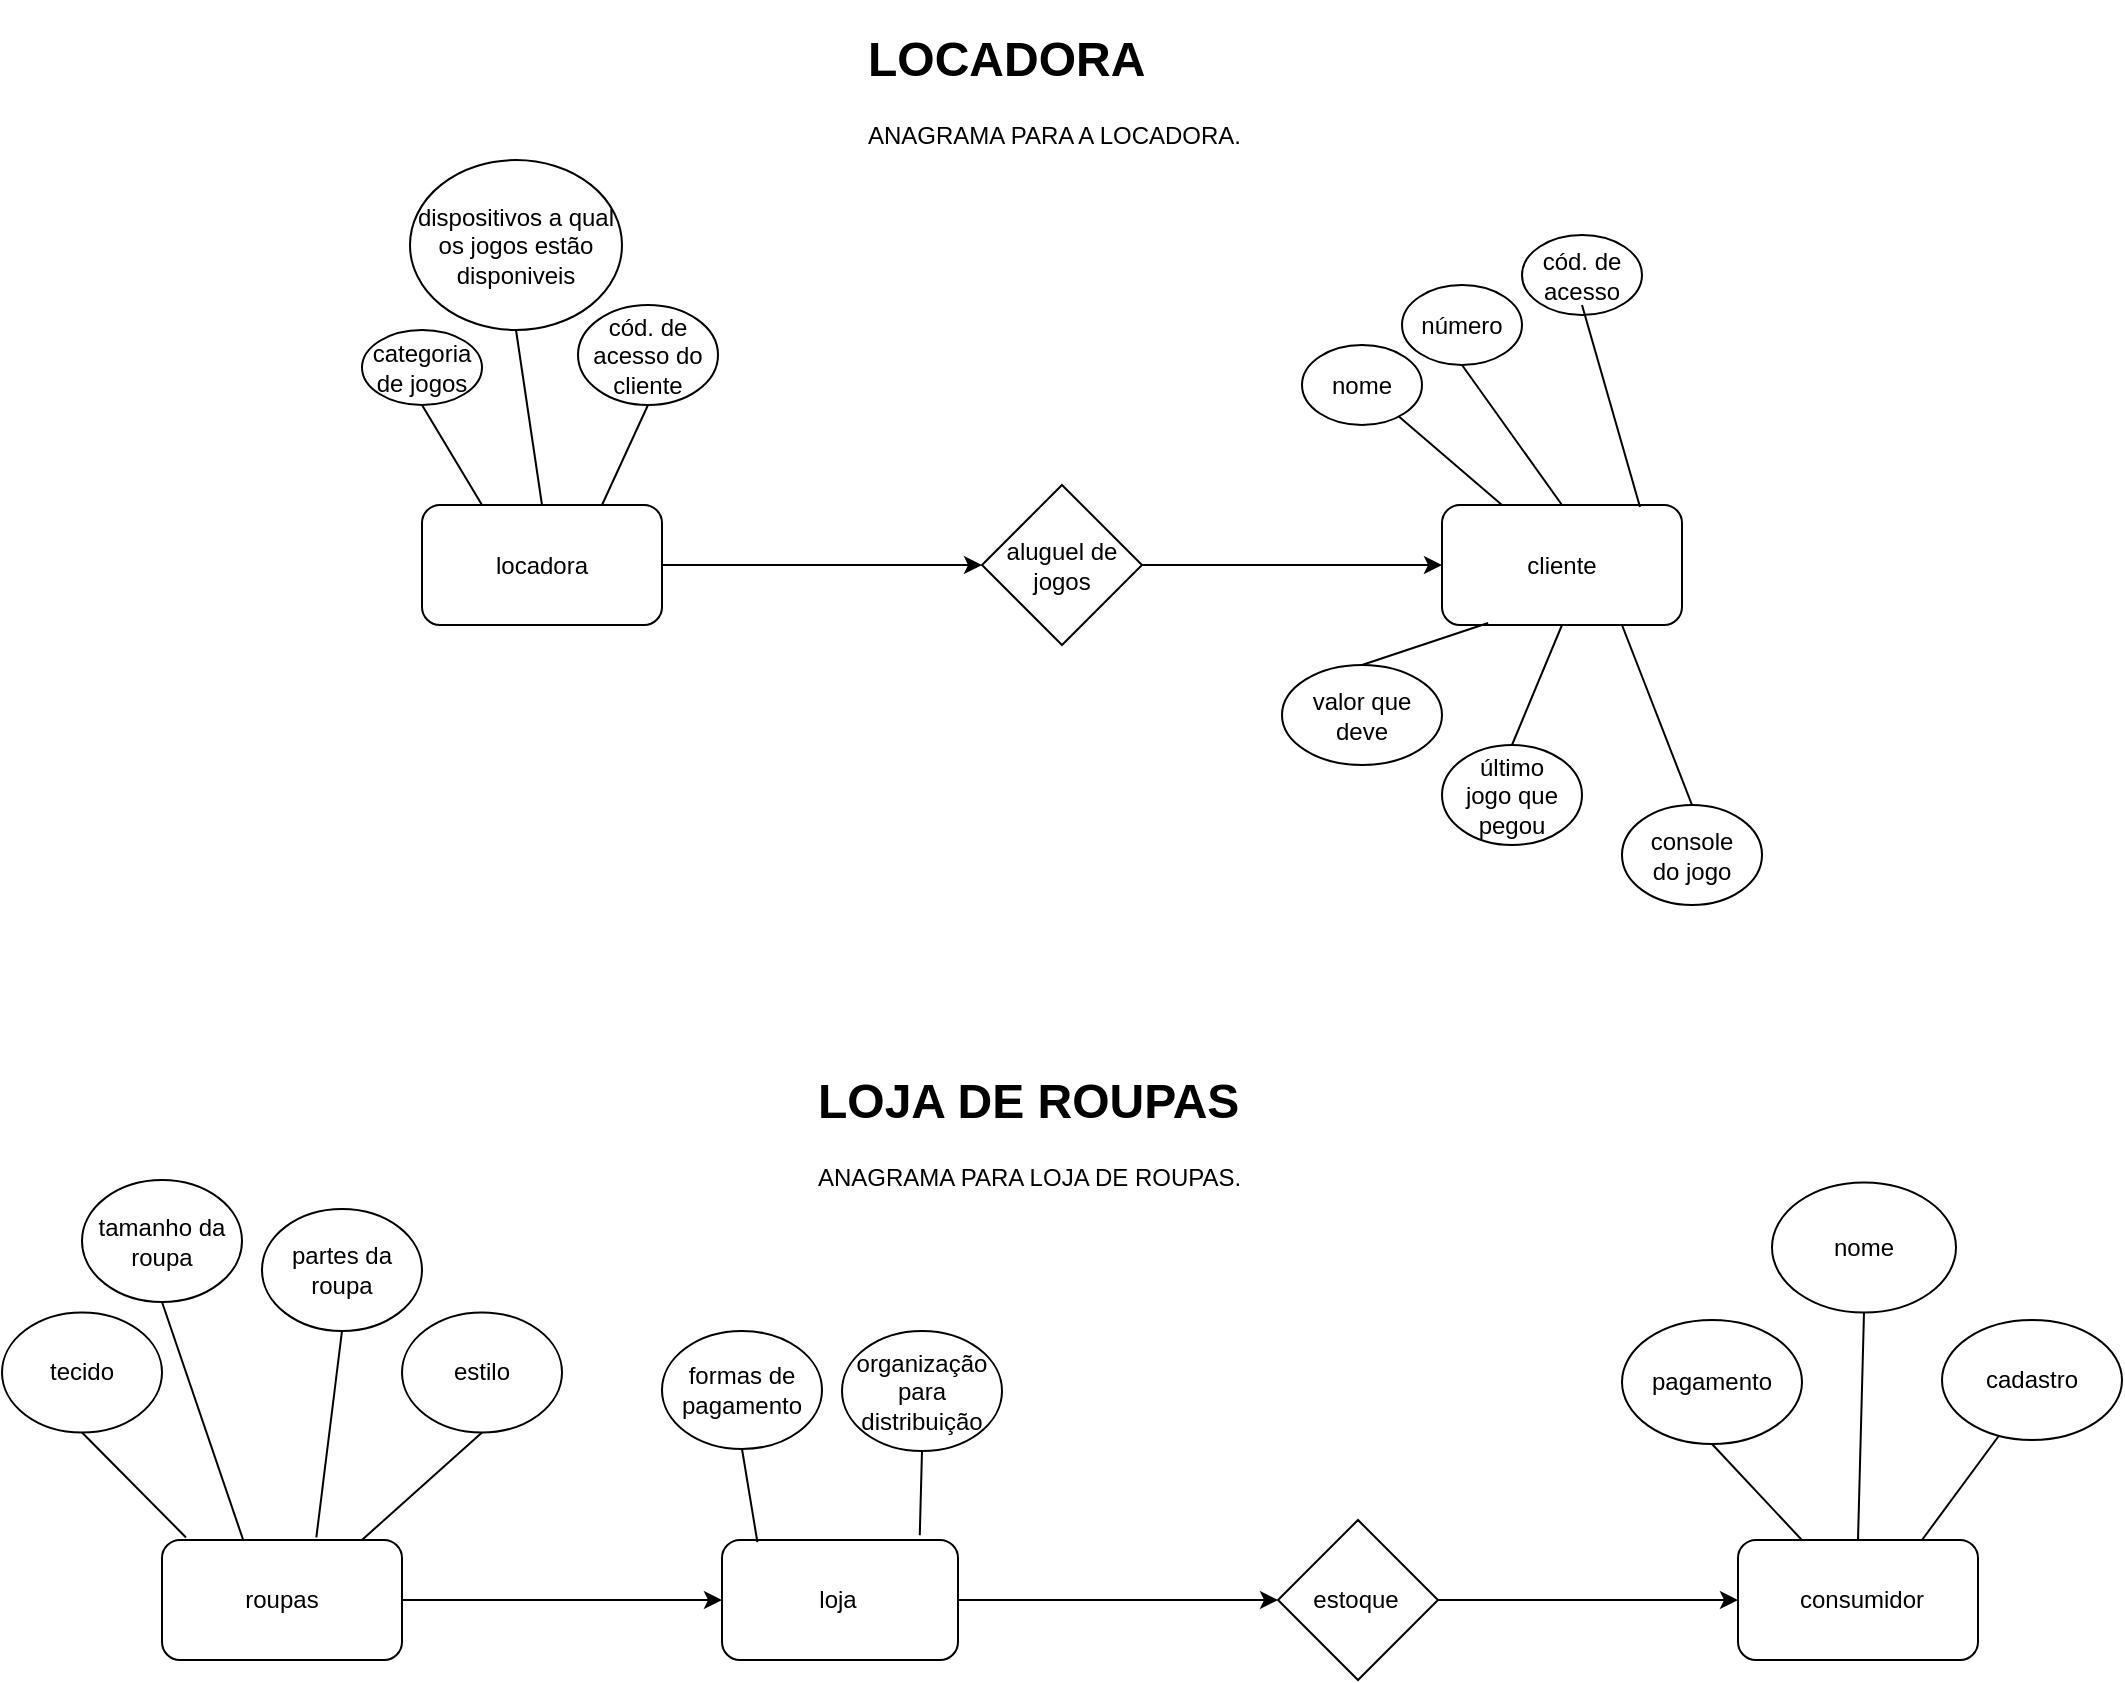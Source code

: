 <mxfile version="22.0.8" type="device">
  <diagram name="Página-1" id="cowbihlGmz0i0esi1rtL">
    <mxGraphModel dx="1750" dy="902" grid="1" gridSize="10" guides="1" tooltips="1" connect="1" arrows="1" fold="1" page="1" pageScale="1" pageWidth="827" pageHeight="1169" math="0" shadow="0">
      <root>
        <mxCell id="0" />
        <mxCell id="1" parent="0" />
        <mxCell id="qYe-6Fo6dkP2x0P8Gogv-17" style="edgeStyle=orthogonalEdgeStyle;rounded=0;orthogonalLoop=1;jettySize=auto;html=1;entryX=0;entryY=0.5;entryDx=0;entryDy=0;" parent="1" source="qYe-6Fo6dkP2x0P8Gogv-18" edge="1">
          <mxGeometry relative="1" as="geometry">
            <mxPoint x="1010" y="382.5" as="targetPoint" />
          </mxGeometry>
        </mxCell>
        <mxCell id="qYe-6Fo6dkP2x0P8Gogv-18" value="aluguel de jogos" style="rhombus;whiteSpace=wrap;html=1;" parent="1" vertex="1">
          <mxGeometry x="780" y="342.5" width="80" height="80" as="geometry" />
        </mxCell>
        <mxCell id="qYe-6Fo6dkP2x0P8Gogv-19" style="edgeStyle=orthogonalEdgeStyle;rounded=0;orthogonalLoop=1;jettySize=auto;html=1;" parent="1" source="qYe-6Fo6dkP2x0P8Gogv-20" target="qYe-6Fo6dkP2x0P8Gogv-18" edge="1">
          <mxGeometry relative="1" as="geometry" />
        </mxCell>
        <mxCell id="qYe-6Fo6dkP2x0P8Gogv-20" value="" style="rounded=1;whiteSpace=wrap;html=1;" parent="1" vertex="1">
          <mxGeometry x="500" y="352.5" width="120" height="60" as="geometry" />
        </mxCell>
        <mxCell id="qYe-6Fo6dkP2x0P8Gogv-22" value="" style="rounded=1;whiteSpace=wrap;html=1;" parent="1" vertex="1">
          <mxGeometry x="1010" y="352.5" width="120" height="60" as="geometry" />
        </mxCell>
        <mxCell id="qYe-6Fo6dkP2x0P8Gogv-23" value="cliente" style="text;html=1;strokeColor=none;fillColor=none;align=center;verticalAlign=middle;whiteSpace=wrap;rounded=0;" parent="1" vertex="1">
          <mxGeometry x="1030" y="370" width="80" height="25" as="geometry" />
        </mxCell>
        <mxCell id="qYe-6Fo6dkP2x0P8Gogv-24" value="" style="ellipse;whiteSpace=wrap;html=1;" parent="1" vertex="1">
          <mxGeometry x="940" y="272.5" width="60" height="40" as="geometry" />
        </mxCell>
        <mxCell id="qYe-6Fo6dkP2x0P8Gogv-25" value="" style="endArrow=none;html=1;rounded=0;entryX=0.25;entryY=0;entryDx=0;entryDy=0;" parent="1" source="qYe-6Fo6dkP2x0P8Gogv-24" target="qYe-6Fo6dkP2x0P8Gogv-22" edge="1">
          <mxGeometry width="50" height="50" relative="1" as="geometry">
            <mxPoint x="960" y="382.5" as="sourcePoint" />
            <mxPoint x="1030" y="332.5" as="targetPoint" />
          </mxGeometry>
        </mxCell>
        <mxCell id="qYe-6Fo6dkP2x0P8Gogv-26" value="" style="ellipse;whiteSpace=wrap;html=1;" parent="1" vertex="1">
          <mxGeometry x="990" y="242.5" width="60" height="40" as="geometry" />
        </mxCell>
        <mxCell id="qYe-6Fo6dkP2x0P8Gogv-27" value="" style="endArrow=none;html=1;rounded=0;exitX=0.5;exitY=1;exitDx=0;exitDy=0;entryX=0.5;entryY=0;entryDx=0;entryDy=0;" parent="1" source="qYe-6Fo6dkP2x0P8Gogv-26" target="qYe-6Fo6dkP2x0P8Gogv-22" edge="1">
          <mxGeometry width="50" height="50" relative="1" as="geometry">
            <mxPoint x="1000" y="342.5" as="sourcePoint" />
            <mxPoint x="1071" y="332.5" as="targetPoint" />
          </mxGeometry>
        </mxCell>
        <mxCell id="qYe-6Fo6dkP2x0P8Gogv-28" value="" style="ellipse;whiteSpace=wrap;html=1;" parent="1" vertex="1">
          <mxGeometry x="1050" y="217.5" width="60" height="40" as="geometry" />
        </mxCell>
        <mxCell id="qYe-6Fo6dkP2x0P8Gogv-29" value="" style="endArrow=none;html=1;rounded=0;exitX=0.825;exitY=0.017;exitDx=0;exitDy=0;exitPerimeter=0;entryX=0.5;entryY=1;entryDx=0;entryDy=0;" parent="1" source="qYe-6Fo6dkP2x0P8Gogv-22" target="qYe-6Fo6dkP2x0P8Gogv-32" edge="1">
          <mxGeometry width="50" height="50" relative="1" as="geometry">
            <mxPoint x="1020" y="362.5" as="sourcePoint" />
            <mxPoint x="1080" y="262.5" as="targetPoint" />
          </mxGeometry>
        </mxCell>
        <mxCell id="qYe-6Fo6dkP2x0P8Gogv-30" value="nome" style="text;html=1;strokeColor=none;fillColor=none;align=center;verticalAlign=middle;whiteSpace=wrap;rounded=0;" parent="1" vertex="1">
          <mxGeometry x="940" y="277.5" width="60" height="30" as="geometry" />
        </mxCell>
        <mxCell id="qYe-6Fo6dkP2x0P8Gogv-31" value="número" style="text;html=1;strokeColor=none;fillColor=none;align=center;verticalAlign=middle;whiteSpace=wrap;rounded=0;" parent="1" vertex="1">
          <mxGeometry x="990" y="247.5" width="60" height="30" as="geometry" />
        </mxCell>
        <mxCell id="qYe-6Fo6dkP2x0P8Gogv-32" value="cód. de acesso" style="text;html=1;strokeColor=none;fillColor=none;align=center;verticalAlign=middle;whiteSpace=wrap;rounded=0;" parent="1" vertex="1">
          <mxGeometry x="1050" y="222.5" width="60" height="30" as="geometry" />
        </mxCell>
        <mxCell id="qYe-6Fo6dkP2x0P8Gogv-33" value="locadora" style="text;html=1;strokeColor=none;fillColor=none;align=center;verticalAlign=middle;whiteSpace=wrap;rounded=0;" parent="1" vertex="1">
          <mxGeometry x="530" y="367.5" width="60" height="30" as="geometry" />
        </mxCell>
        <mxCell id="qYe-6Fo6dkP2x0P8Gogv-37" value="valor que deve" style="ellipse;whiteSpace=wrap;html=1;" parent="1" vertex="1">
          <mxGeometry x="930" y="432.5" width="80" height="50" as="geometry" />
        </mxCell>
        <mxCell id="qYe-6Fo6dkP2x0P8Gogv-38" value="" style="endArrow=none;html=1;rounded=0;exitX=0.5;exitY=0;exitDx=0;exitDy=0;entryX=0.192;entryY=0.983;entryDx=0;entryDy=0;entryPerimeter=0;" parent="1" source="qYe-6Fo6dkP2x0P8Gogv-37" target="qYe-6Fo6dkP2x0P8Gogv-22" edge="1">
          <mxGeometry width="50" height="50" relative="1" as="geometry">
            <mxPoint x="970" y="452.5" as="sourcePoint" />
            <mxPoint x="1020" y="402.5" as="targetPoint" />
          </mxGeometry>
        </mxCell>
        <mxCell id="qYe-6Fo6dkP2x0P8Gogv-39" value="" style="ellipse;whiteSpace=wrap;html=1;" parent="1" vertex="1">
          <mxGeometry x="1010" y="472.5" width="70" height="50" as="geometry" />
        </mxCell>
        <mxCell id="qYe-6Fo6dkP2x0P8Gogv-40" value="último jogo que pegou" style="text;html=1;strokeColor=none;fillColor=none;align=center;verticalAlign=middle;whiteSpace=wrap;rounded=0;" parent="1" vertex="1">
          <mxGeometry x="1015" y="482.5" width="60" height="30" as="geometry" />
        </mxCell>
        <mxCell id="qYe-6Fo6dkP2x0P8Gogv-41" value="" style="endArrow=none;html=1;rounded=0;exitX=0.5;exitY=0;exitDx=0;exitDy=0;entryX=0.5;entryY=1;entryDx=0;entryDy=0;" parent="1" source="qYe-6Fo6dkP2x0P8Gogv-39" target="qYe-6Fo6dkP2x0P8Gogv-22" edge="1">
          <mxGeometry width="50" height="50" relative="1" as="geometry">
            <mxPoint x="1020" y="472.5" as="sourcePoint" />
            <mxPoint x="1045" y="412.5" as="targetPoint" />
          </mxGeometry>
        </mxCell>
        <mxCell id="qYe-6Fo6dkP2x0P8Gogv-42" value="" style="ellipse;whiteSpace=wrap;html=1;" parent="1" vertex="1">
          <mxGeometry x="1100" y="502.5" width="70" height="50" as="geometry" />
        </mxCell>
        <mxCell id="qYe-6Fo6dkP2x0P8Gogv-43" value="" style="endArrow=none;html=1;rounded=0;exitX=0.5;exitY=0;exitDx=0;exitDy=0;entryX=0.75;entryY=1;entryDx=0;entryDy=0;" parent="1" source="qYe-6Fo6dkP2x0P8Gogv-42" target="qYe-6Fo6dkP2x0P8Gogv-22" edge="1">
          <mxGeometry width="50" height="50" relative="1" as="geometry">
            <mxPoint x="1090" y="492.5" as="sourcePoint" />
            <mxPoint x="1090" y="412.5" as="targetPoint" />
          </mxGeometry>
        </mxCell>
        <mxCell id="qYe-6Fo6dkP2x0P8Gogv-44" value="console do jogo" style="text;html=1;strokeColor=none;fillColor=none;align=center;verticalAlign=middle;whiteSpace=wrap;rounded=0;" parent="1" vertex="1">
          <mxGeometry x="1105" y="512.5" width="60" height="30" as="geometry" />
        </mxCell>
        <mxCell id="qYe-6Fo6dkP2x0P8Gogv-50" value="categoria de jogos" style="ellipse;whiteSpace=wrap;html=1;" parent="1" vertex="1">
          <mxGeometry x="470" y="265" width="60" height="37.5" as="geometry" />
        </mxCell>
        <mxCell id="qYe-6Fo6dkP2x0P8Gogv-52" value="" style="endArrow=none;html=1;rounded=0;exitX=0.25;exitY=0;exitDx=0;exitDy=0;entryX=0.5;entryY=1;entryDx=0;entryDy=0;" parent="1" source="qYe-6Fo6dkP2x0P8Gogv-20" target="qYe-6Fo6dkP2x0P8Gogv-50" edge="1">
          <mxGeometry width="50" height="50" relative="1" as="geometry">
            <mxPoint x="460" y="372.5" as="sourcePoint" />
            <mxPoint x="490" y="312.5" as="targetPoint" />
          </mxGeometry>
        </mxCell>
        <mxCell id="qYe-6Fo6dkP2x0P8Gogv-53" value="dispositivos a qual os jogos estão disponiveis" style="ellipse;whiteSpace=wrap;html=1;" parent="1" vertex="1">
          <mxGeometry x="494" y="180" width="106" height="85" as="geometry" />
        </mxCell>
        <mxCell id="qYe-6Fo6dkP2x0P8Gogv-54" value="" style="endArrow=none;html=1;rounded=0;entryX=0.5;entryY=0;entryDx=0;entryDy=0;exitX=0.5;exitY=1;exitDx=0;exitDy=0;" parent="1" source="qYe-6Fo6dkP2x0P8Gogv-53" target="qYe-6Fo6dkP2x0P8Gogv-20" edge="1">
          <mxGeometry width="50" height="50" relative="1" as="geometry">
            <mxPoint x="500" y="282.5" as="sourcePoint" />
            <mxPoint x="510" y="342.5" as="targetPoint" />
            <Array as="points" />
          </mxGeometry>
        </mxCell>
        <mxCell id="Bew-xmC5klucbXw2Gbvf-2" style="edgeStyle=orthogonalEdgeStyle;rounded=0;orthogonalLoop=1;jettySize=auto;html=1;entryX=0;entryY=0.5;entryDx=0;entryDy=0;" edge="1" parent="1">
          <mxGeometry relative="1" as="geometry">
            <mxPoint x="1158" y="900" as="targetPoint" />
            <mxPoint x="1008" y="900" as="sourcePoint" />
          </mxGeometry>
        </mxCell>
        <mxCell id="Bew-xmC5klucbXw2Gbvf-3" style="edgeStyle=orthogonalEdgeStyle;rounded=0;orthogonalLoop=1;jettySize=auto;html=1;" edge="1" parent="1" source="Bew-xmC5klucbXw2Gbvf-4">
          <mxGeometry relative="1" as="geometry">
            <mxPoint x="928" y="900" as="targetPoint" />
          </mxGeometry>
        </mxCell>
        <mxCell id="Bew-xmC5klucbXw2Gbvf-4" value="" style="rounded=1;whiteSpace=wrap;html=1;" vertex="1" parent="1">
          <mxGeometry x="650" y="870" width="118" height="60" as="geometry" />
        </mxCell>
        <mxCell id="Bew-xmC5klucbXw2Gbvf-5" value="" style="rounded=1;whiteSpace=wrap;html=1;" vertex="1" parent="1">
          <mxGeometry x="1158" y="870" width="120" height="60" as="geometry" />
        </mxCell>
        <mxCell id="Bew-xmC5klucbXw2Gbvf-6" value="&lt;font style=&quot;vertical-align: inherit;&quot;&gt;&lt;font style=&quot;vertical-align: inherit;&quot;&gt;loja&lt;/font&gt;&lt;/font&gt;" style="text;html=1;strokeColor=none;fillColor=none;align=center;verticalAlign=middle;whiteSpace=wrap;rounded=0;" vertex="1" parent="1">
          <mxGeometry x="678" y="885" width="60" height="30" as="geometry" />
        </mxCell>
        <mxCell id="Bew-xmC5klucbXw2Gbvf-7" value="" style="rhombus;whiteSpace=wrap;html=1;" vertex="1" parent="1">
          <mxGeometry x="928" y="860" width="80" height="80" as="geometry" />
        </mxCell>
        <mxCell id="Bew-xmC5klucbXw2Gbvf-9" value="&lt;font style=&quot;vertical-align: inherit;&quot;&gt;&lt;font style=&quot;vertical-align: inherit;&quot;&gt;&lt;font style=&quot;vertical-align: inherit;&quot;&gt;&lt;font style=&quot;vertical-align: inherit;&quot;&gt;consumidor&lt;/font&gt;&lt;/font&gt;&lt;/font&gt;&lt;/font&gt;" style="text;html=1;strokeColor=none;fillColor=none;align=center;verticalAlign=middle;whiteSpace=wrap;rounded=0;" vertex="1" parent="1">
          <mxGeometry x="1190" y="885" width="60" height="30" as="geometry" />
        </mxCell>
        <mxCell id="Bew-xmC5klucbXw2Gbvf-10" value="&lt;font style=&quot;vertical-align: inherit;&quot;&gt;&lt;font style=&quot;vertical-align: inherit;&quot;&gt;estoque&lt;/font&gt;&lt;/font&gt;" style="text;html=1;strokeColor=none;fillColor=none;align=center;verticalAlign=middle;whiteSpace=wrap;rounded=0;" vertex="1" parent="1">
          <mxGeometry x="937" y="885" width="60" height="30" as="geometry" />
        </mxCell>
        <mxCell id="Bew-xmC5klucbXw2Gbvf-11" value="formas de pagamento" style="ellipse;whiteSpace=wrap;html=1;" vertex="1" parent="1">
          <mxGeometry x="620" y="765.5" width="80" height="59" as="geometry" />
        </mxCell>
        <mxCell id="Bew-xmC5klucbXw2Gbvf-13" value="" style="endArrow=none;html=1;rounded=0;entryX=0.5;entryY=1;entryDx=0;entryDy=0;exitX=0.15;exitY=0.017;exitDx=0;exitDy=0;exitPerimeter=0;" edge="1" parent="1" source="Bew-xmC5klucbXw2Gbvf-4" target="Bew-xmC5klucbXw2Gbvf-11">
          <mxGeometry width="50" height="50" relative="1" as="geometry">
            <mxPoint x="660" y="860" as="sourcePoint" />
            <mxPoint x="720" y="820" as="targetPoint" />
          </mxGeometry>
        </mxCell>
        <mxCell id="Bew-xmC5klucbXw2Gbvf-14" value="tecido" style="ellipse;whiteSpace=wrap;html=1;" vertex="1" parent="1">
          <mxGeometry x="290" y="756.25" width="80" height="60" as="geometry" />
        </mxCell>
        <mxCell id="Bew-xmC5klucbXw2Gbvf-16" value="" style="endArrow=none;html=1;rounded=0;exitX=0.1;exitY=-0.021;exitDx=0;exitDy=0;entryX=0.5;entryY=1;entryDx=0;entryDy=0;exitPerimeter=0;" edge="1" parent="1" source="Bew-xmC5klucbXw2Gbvf-48" target="Bew-xmC5klucbXw2Gbvf-14">
          <mxGeometry width="50" height="50" relative="1" as="geometry">
            <mxPoint x="460" y="810" as="sourcePoint" />
            <mxPoint x="510" y="760" as="targetPoint" />
          </mxGeometry>
        </mxCell>
        <mxCell id="Bew-xmC5klucbXw2Gbvf-28" value="pagamento" style="ellipse;whiteSpace=wrap;html=1;" vertex="1" parent="1">
          <mxGeometry x="1100" y="760" width="90" height="62" as="geometry" />
        </mxCell>
        <mxCell id="Bew-xmC5klucbXw2Gbvf-30" value="" style="endArrow=none;html=1;rounded=0;entryX=0.5;entryY=1;entryDx=0;entryDy=0;" edge="1" parent="1" source="Bew-xmC5klucbXw2Gbvf-5" target="Bew-xmC5klucbXw2Gbvf-28">
          <mxGeometry width="50" height="50" relative="1" as="geometry">
            <mxPoint x="1180" y="860" as="sourcePoint" />
            <mxPoint x="1325" y="810" as="targetPoint" />
          </mxGeometry>
        </mxCell>
        <mxCell id="Bew-xmC5klucbXw2Gbvf-36" value="cadastro" style="ellipse;whiteSpace=wrap;html=1;" vertex="1" parent="1">
          <mxGeometry x="1260" y="760" width="90" height="60" as="geometry" />
        </mxCell>
        <mxCell id="Bew-xmC5klucbXw2Gbvf-56" style="edgeStyle=orthogonalEdgeStyle;rounded=0;orthogonalLoop=1;jettySize=auto;html=1;entryX=0;entryY=0.5;entryDx=0;entryDy=0;" edge="1" parent="1" source="Bew-xmC5klucbXw2Gbvf-48" target="Bew-xmC5klucbXw2Gbvf-4">
          <mxGeometry relative="1" as="geometry" />
        </mxCell>
        <mxCell id="Bew-xmC5klucbXw2Gbvf-48" value="" style="rounded=1;whiteSpace=wrap;html=1;" vertex="1" parent="1">
          <mxGeometry x="370" y="870" width="120" height="60" as="geometry" />
        </mxCell>
        <mxCell id="Bew-xmC5klucbXw2Gbvf-49" style="edgeStyle=orthogonalEdgeStyle;rounded=0;orthogonalLoop=1;jettySize=auto;html=1;exitX=0.5;exitY=1;exitDx=0;exitDy=0;" edge="1" parent="1" source="Bew-xmC5klucbXw2Gbvf-48" target="Bew-xmC5klucbXw2Gbvf-48">
          <mxGeometry relative="1" as="geometry" />
        </mxCell>
        <mxCell id="Bew-xmC5klucbXw2Gbvf-51" value="roupas" style="text;html=1;strokeColor=none;fillColor=none;align=center;verticalAlign=middle;whiteSpace=wrap;rounded=0;" vertex="1" parent="1">
          <mxGeometry x="400" y="885" width="60" height="30" as="geometry" />
        </mxCell>
        <mxCell id="Bew-xmC5klucbXw2Gbvf-52" value="partes da roupa" style="ellipse;whiteSpace=wrap;html=1;" vertex="1" parent="1">
          <mxGeometry x="420" y="704.5" width="80" height="61" as="geometry" />
        </mxCell>
        <mxCell id="Bew-xmC5klucbXw2Gbvf-53" value="" style="endArrow=none;html=1;rounded=0;entryX=0.5;entryY=1;entryDx=0;entryDy=0;exitX=0.643;exitY=-0.021;exitDx=0;exitDy=0;exitPerimeter=0;" edge="1" parent="1" source="Bew-xmC5klucbXw2Gbvf-48" target="Bew-xmC5klucbXw2Gbvf-52">
          <mxGeometry width="50" height="50" relative="1" as="geometry">
            <mxPoint x="410" y="850" as="sourcePoint" />
            <mxPoint x="460" y="800" as="targetPoint" />
          </mxGeometry>
        </mxCell>
        <mxCell id="Bew-xmC5klucbXw2Gbvf-54" value="estilo" style="ellipse;whiteSpace=wrap;html=1;" vertex="1" parent="1">
          <mxGeometry x="490" y="756.25" width="80" height="60" as="geometry" />
        </mxCell>
        <mxCell id="Bew-xmC5klucbXw2Gbvf-55" value="" style="endArrow=none;html=1;rounded=0;exitX=0.833;exitY=0;exitDx=0;exitDy=0;exitPerimeter=0;entryX=0.5;entryY=1;entryDx=0;entryDy=0;" edge="1" parent="1" source="Bew-xmC5klucbXw2Gbvf-48" target="Bew-xmC5klucbXw2Gbvf-54">
          <mxGeometry width="50" height="50" relative="1" as="geometry">
            <mxPoint x="470" y="870" as="sourcePoint" />
            <mxPoint x="530" y="810" as="targetPoint" />
          </mxGeometry>
        </mxCell>
        <mxCell id="Bew-xmC5klucbXw2Gbvf-57" value="tamanho da roupa" style="ellipse;whiteSpace=wrap;html=1;" vertex="1" parent="1">
          <mxGeometry x="330" y="690" width="80" height="61" as="geometry" />
        </mxCell>
        <mxCell id="Bew-xmC5klucbXw2Gbvf-60" value="" style="endArrow=none;html=1;rounded=0;entryX=0.5;entryY=1;entryDx=0;entryDy=0;exitX=0.338;exitY=-0.002;exitDx=0;exitDy=0;exitPerimeter=0;" edge="1" parent="1" source="Bew-xmC5klucbXw2Gbvf-48" target="Bew-xmC5klucbXw2Gbvf-57">
          <mxGeometry width="50" height="50" relative="1" as="geometry">
            <mxPoint x="410" y="860" as="sourcePoint" />
            <mxPoint x="420" y="780" as="targetPoint" />
          </mxGeometry>
        </mxCell>
        <mxCell id="Bew-xmC5klucbXw2Gbvf-62" value="organização para distribuição" style="ellipse;whiteSpace=wrap;html=1;" vertex="1" parent="1">
          <mxGeometry x="710" y="765.5" width="80" height="60" as="geometry" />
        </mxCell>
        <mxCell id="Bew-xmC5klucbXw2Gbvf-63" value="" style="endArrow=none;html=1;rounded=0;entryX=0.5;entryY=1;entryDx=0;entryDy=0;exitX=0.838;exitY=-0.04;exitDx=0;exitDy=0;exitPerimeter=0;" edge="1" parent="1" source="Bew-xmC5klucbXw2Gbvf-4" target="Bew-xmC5klucbXw2Gbvf-62">
          <mxGeometry width="50" height="50" relative="1" as="geometry">
            <mxPoint x="740" y="870" as="sourcePoint" />
            <mxPoint x="780" y="780" as="targetPoint" />
          </mxGeometry>
        </mxCell>
        <mxCell id="Bew-xmC5klucbXw2Gbvf-65" value="nome" style="ellipse;whiteSpace=wrap;html=1;" vertex="1" parent="1">
          <mxGeometry x="1175" y="691.25" width="92" height="65" as="geometry" />
        </mxCell>
        <mxCell id="Bew-xmC5klucbXw2Gbvf-68" value="" style="endArrow=none;html=1;rounded=0;entryX=0.5;entryY=1;entryDx=0;entryDy=0;exitX=0.5;exitY=0;exitDx=0;exitDy=0;" edge="1" parent="1" source="Bew-xmC5klucbXw2Gbvf-5" target="Bew-xmC5klucbXw2Gbvf-65">
          <mxGeometry width="50" height="50" relative="1" as="geometry">
            <mxPoint x="1220" y="860" as="sourcePoint" />
            <mxPoint x="1260" y="780" as="targetPoint" />
            <Array as="points" />
          </mxGeometry>
        </mxCell>
        <mxCell id="Bew-xmC5klucbXw2Gbvf-69" value="" style="endArrow=none;html=1;rounded=0;entryX=0.314;entryY=0.969;entryDx=0;entryDy=0;entryPerimeter=0;" edge="1" parent="1" target="Bew-xmC5klucbXw2Gbvf-36">
          <mxGeometry width="50" height="50" relative="1" as="geometry">
            <mxPoint x="1250" y="870" as="sourcePoint" />
            <mxPoint x="1300" y="820" as="targetPoint" />
          </mxGeometry>
        </mxCell>
        <mxCell id="Bew-xmC5klucbXw2Gbvf-71" value="cód. de acesso do cliente" style="ellipse;whiteSpace=wrap;html=1;" vertex="1" parent="1">
          <mxGeometry x="578" y="252.5" width="70" height="50" as="geometry" />
        </mxCell>
        <mxCell id="Bew-xmC5klucbXw2Gbvf-72" value="" style="endArrow=none;html=1;rounded=0;entryX=0.5;entryY=1;entryDx=0;entryDy=0;exitX=0.75;exitY=0;exitDx=0;exitDy=0;" edge="1" parent="1" source="qYe-6Fo6dkP2x0P8Gogv-20" target="Bew-xmC5klucbXw2Gbvf-71">
          <mxGeometry width="50" height="50" relative="1" as="geometry">
            <mxPoint x="560" y="342.5" as="sourcePoint" />
            <mxPoint x="610" y="292.5" as="targetPoint" />
          </mxGeometry>
        </mxCell>
        <mxCell id="Bew-xmC5klucbXw2Gbvf-74" value="&lt;h1&gt;LOCADORA&lt;/h1&gt;&lt;p&gt;ANAGRAMA PARA A LOCADORA.&lt;/p&gt;" style="text;html=1;strokeColor=none;fillColor=none;spacing=5;spacingTop=-20;whiteSpace=wrap;overflow=hidden;rounded=0;" vertex="1" parent="1">
          <mxGeometry x="717.5" y="110" width="205" height="82" as="geometry" />
        </mxCell>
        <mxCell id="Bew-xmC5klucbXw2Gbvf-76" value="&lt;h1&gt;LOJA DE ROUPAS&lt;/h1&gt;&lt;p&gt;ANAGRAMA PARA LOJA DE ROUPAS.&lt;/p&gt;" style="text;html=1;strokeColor=none;fillColor=none;spacing=5;spacingTop=-20;whiteSpace=wrap;overflow=hidden;rounded=0;" vertex="1" parent="1">
          <mxGeometry x="692.5" y="631" width="230" height="120" as="geometry" />
        </mxCell>
      </root>
    </mxGraphModel>
  </diagram>
</mxfile>
